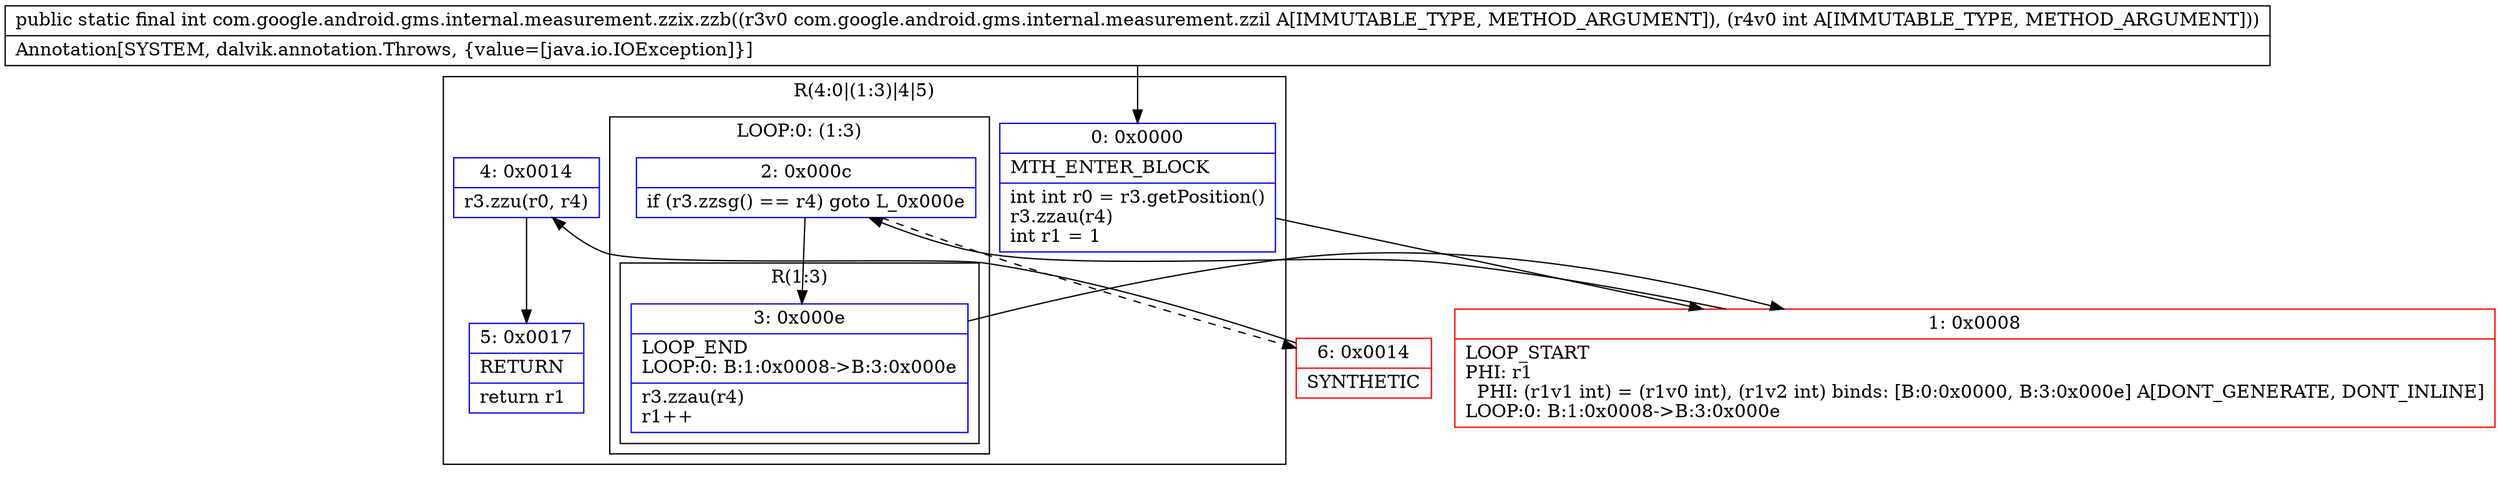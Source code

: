 digraph "CFG forcom.google.android.gms.internal.measurement.zzix.zzb(Lcom\/google\/android\/gms\/internal\/measurement\/zzil;I)I" {
subgraph cluster_Region_888834267 {
label = "R(4:0|(1:3)|4|5)";
node [shape=record,color=blue];
Node_0 [shape=record,label="{0\:\ 0x0000|MTH_ENTER_BLOCK\l|int int r0 = r3.getPosition()\lr3.zzau(r4)\lint r1 = 1\l}"];
subgraph cluster_LoopRegion_1353856435 {
label = "LOOP:0: (1:3)";
node [shape=record,color=blue];
Node_2 [shape=record,label="{2\:\ 0x000c|if (r3.zzsg() == r4) goto L_0x000e\l}"];
subgraph cluster_Region_975104649 {
label = "R(1:3)";
node [shape=record,color=blue];
Node_3 [shape=record,label="{3\:\ 0x000e|LOOP_END\lLOOP:0: B:1:0x0008\-\>B:3:0x000e\l|r3.zzau(r4)\lr1++\l}"];
}
}
Node_4 [shape=record,label="{4\:\ 0x0014|r3.zzu(r0, r4)\l}"];
Node_5 [shape=record,label="{5\:\ 0x0017|RETURN\l|return r1\l}"];
}
Node_1 [shape=record,color=red,label="{1\:\ 0x0008|LOOP_START\lPHI: r1 \l  PHI: (r1v1 int) = (r1v0 int), (r1v2 int) binds: [B:0:0x0000, B:3:0x000e] A[DONT_GENERATE, DONT_INLINE]\lLOOP:0: B:1:0x0008\-\>B:3:0x000e\l}"];
Node_6 [shape=record,color=red,label="{6\:\ 0x0014|SYNTHETIC\l}"];
MethodNode[shape=record,label="{public static final int com.google.android.gms.internal.measurement.zzix.zzb((r3v0 com.google.android.gms.internal.measurement.zzil A[IMMUTABLE_TYPE, METHOD_ARGUMENT]), (r4v0 int A[IMMUTABLE_TYPE, METHOD_ARGUMENT]))  | Annotation[SYSTEM, dalvik.annotation.Throws, \{value=[java.io.IOException]\}]\l}"];
MethodNode -> Node_0;
Node_0 -> Node_1;
Node_2 -> Node_3;
Node_2 -> Node_6[style=dashed];
Node_3 -> Node_1;
Node_4 -> Node_5;
Node_1 -> Node_2;
Node_6 -> Node_4;
}

